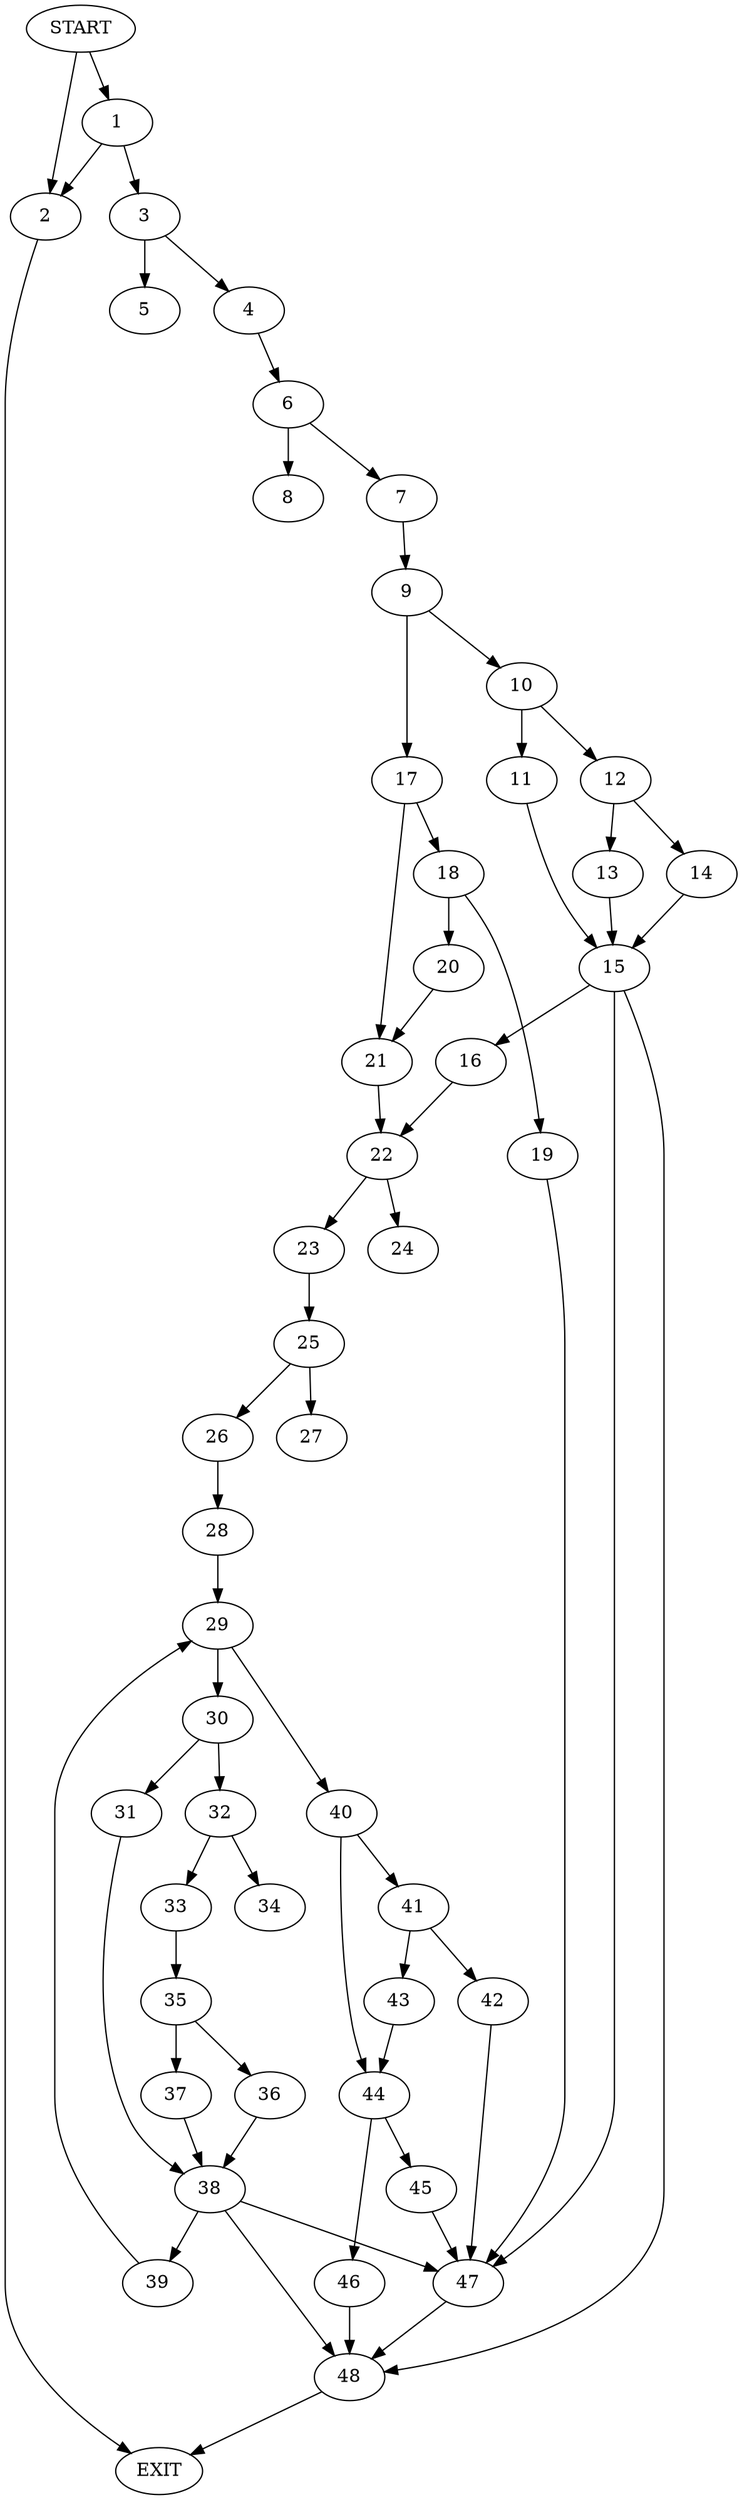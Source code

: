 digraph { 
0 [label="START"];
1;
2;
3;
4;
5;
6;
7;
8;
9;
10;
11;
12;
13;
14;
15;
16;
17;
18;
19;
20;
21;
22;
23;
24;
25;
26;
27;
28;
29;
30;
31;
32;
33;
34;
35;
36;
37;
38;
39;
40;
41;
42;
43;
44;
45;
46;
47;
48;
49[label="EXIT"];
0 -> 2;
0 -> 1;
1 -> 2;
1 -> 3;
2 -> 49;
3 -> 4;
3 -> 5;
4 -> 6;
6 -> 7;
6 -> 8;
7 -> 9;
9 -> 10;
9 -> 17;
10 -> 11;
10 -> 12;
11 -> 15;
12 -> 13;
12 -> 14;
13 -> 15;
14 -> 15;
15 -> 48;
15 -> 16;
15:s2 -> 47;
16 -> 22;
17 -> 18;
17 -> 21;
18 -> 19;
18 -> 20;
19 -> 47;
20 -> 21;
21 -> 22;
22 -> 23;
22 -> 24;
23 -> 25;
25 -> 26;
25 -> 27;
26 -> 28;
28 -> 29;
29 -> 30;
29 -> 40;
30 -> 31;
30 -> 32;
31 -> 38;
32 -> 33;
32 -> 34;
33 -> 35;
35 -> 36;
35 -> 37;
36 -> 38;
37 -> 38;
38 -> 48;
38 -> 39;
38:s2 -> 47;
39 -> 29;
40 -> 41;
40 -> 44;
41 -> 42;
41 -> 43;
42 -> 47;
43 -> 44;
44 -> 45;
44 -> 46;
45 -> 47;
46 -> 48;
47 -> 48;
48 -> 49;
}